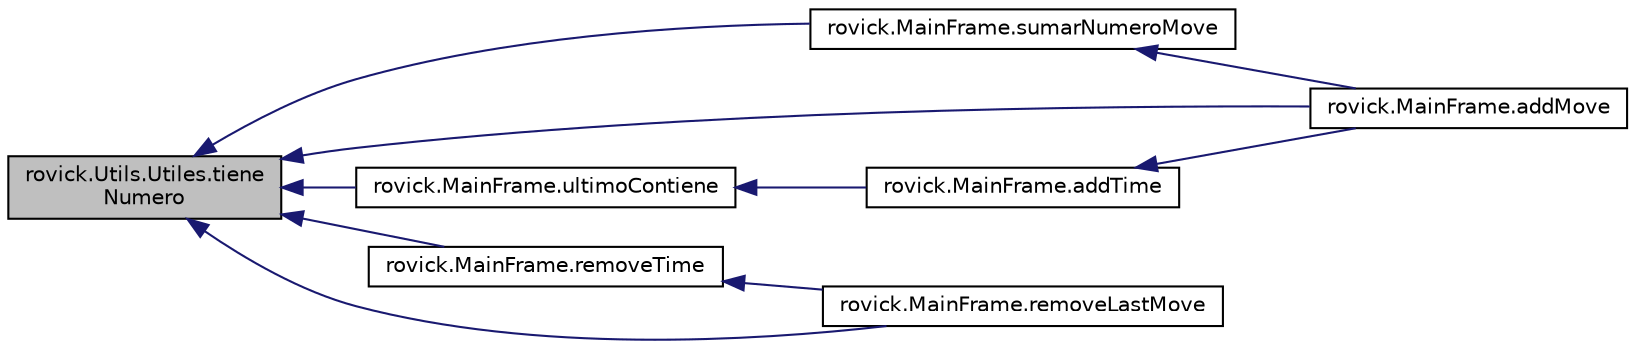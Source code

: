 digraph "rovick.Utils.Utiles.tieneNumero"
{
  edge [fontname="Helvetica",fontsize="10",labelfontname="Helvetica",labelfontsize="10"];
  node [fontname="Helvetica",fontsize="10",shape=record];
  rankdir="LR";
  Node29 [label="rovick.Utils.Utiles.tiene\lNumero",height=0.2,width=0.4,color="black", fillcolor="grey75", style="filled", fontcolor="black"];
  Node29 -> Node30 [dir="back",color="midnightblue",fontsize="10",style="solid",fontname="Helvetica"];
  Node30 [label="rovick.MainFrame.sumarNumeroMove",height=0.2,width=0.4,color="black", fillcolor="white", style="filled",URL="$classrovick_1_1_main_frame.html#a724eeaf4315d25cbeae55131e775b2cb",tooltip="Suma al string move un movimiento. "];
  Node30 -> Node31 [dir="back",color="midnightblue",fontsize="10",style="solid",fontname="Helvetica"];
  Node31 [label="rovick.MainFrame.addMove",height=0.2,width=0.4,color="black", fillcolor="white", style="filled",URL="$classrovick_1_1_main_frame.html#a49c8ae6bbd67d575b5b9c8ee575a82ff",tooltip="Añade el movimiento al ArrayLista movimientos dependiendo de que movimiento sea. "];
  Node29 -> Node32 [dir="back",color="midnightblue",fontsize="10",style="solid",fontname="Helvetica"];
  Node32 [label="rovick.MainFrame.ultimoContiene",height=0.2,width=0.4,color="black", fillcolor="white", style="filled",URL="$classrovick_1_1_main_frame.html#a115fa1a1d9c876f4e7cc647563af0c4a",tooltip="Devuelve true si el ultimo movimiento del ArrayList movimientos contiene el String move..."];
  Node32 -> Node33 [dir="back",color="midnightblue",fontsize="10",style="solid",fontname="Helvetica"];
  Node33 [label="rovick.MainFrame.addTime",height=0.2,width=0.4,color="black", fillcolor="white", style="filled",URL="$classrovick_1_1_main_frame.html#a6427827ba7ae6ec2db0c2fedaa60b196",tooltip="Encargado de añadir el tiempo correspondiente el GregorianCalendar tiempo. "];
  Node33 -> Node31 [dir="back",color="midnightblue",fontsize="10",style="solid",fontname="Helvetica"];
  Node29 -> Node31 [dir="back",color="midnightblue",fontsize="10",style="solid",fontname="Helvetica"];
  Node29 -> Node34 [dir="back",color="midnightblue",fontsize="10",style="solid",fontname="Helvetica"];
  Node34 [label="rovick.MainFrame.removeTime",height=0.2,width=0.4,color="black", fillcolor="white", style="filled",URL="$classrovick_1_1_main_frame.html#af06cc67bd587af7c4b5749cb74c55854",tooltip="Resta tiempo al GregorianCalendar tiempo dependiendo de que movimiento sea. "];
  Node34 -> Node35 [dir="back",color="midnightblue",fontsize="10",style="solid",fontname="Helvetica"];
  Node35 [label="rovick.MainFrame.removeLastMove",height=0.2,width=0.4,color="black", fillcolor="white", style="filled",URL="$classrovick_1_1_main_frame.html#a27c198265fb7a3f149b95aaac12bf9f0",tooltip="Borra el ultimo movimiento del ArrayList movimientos, y ajusta los tiempos y los movimientos. "];
  Node29 -> Node35 [dir="back",color="midnightblue",fontsize="10",style="solid",fontname="Helvetica"];
}
